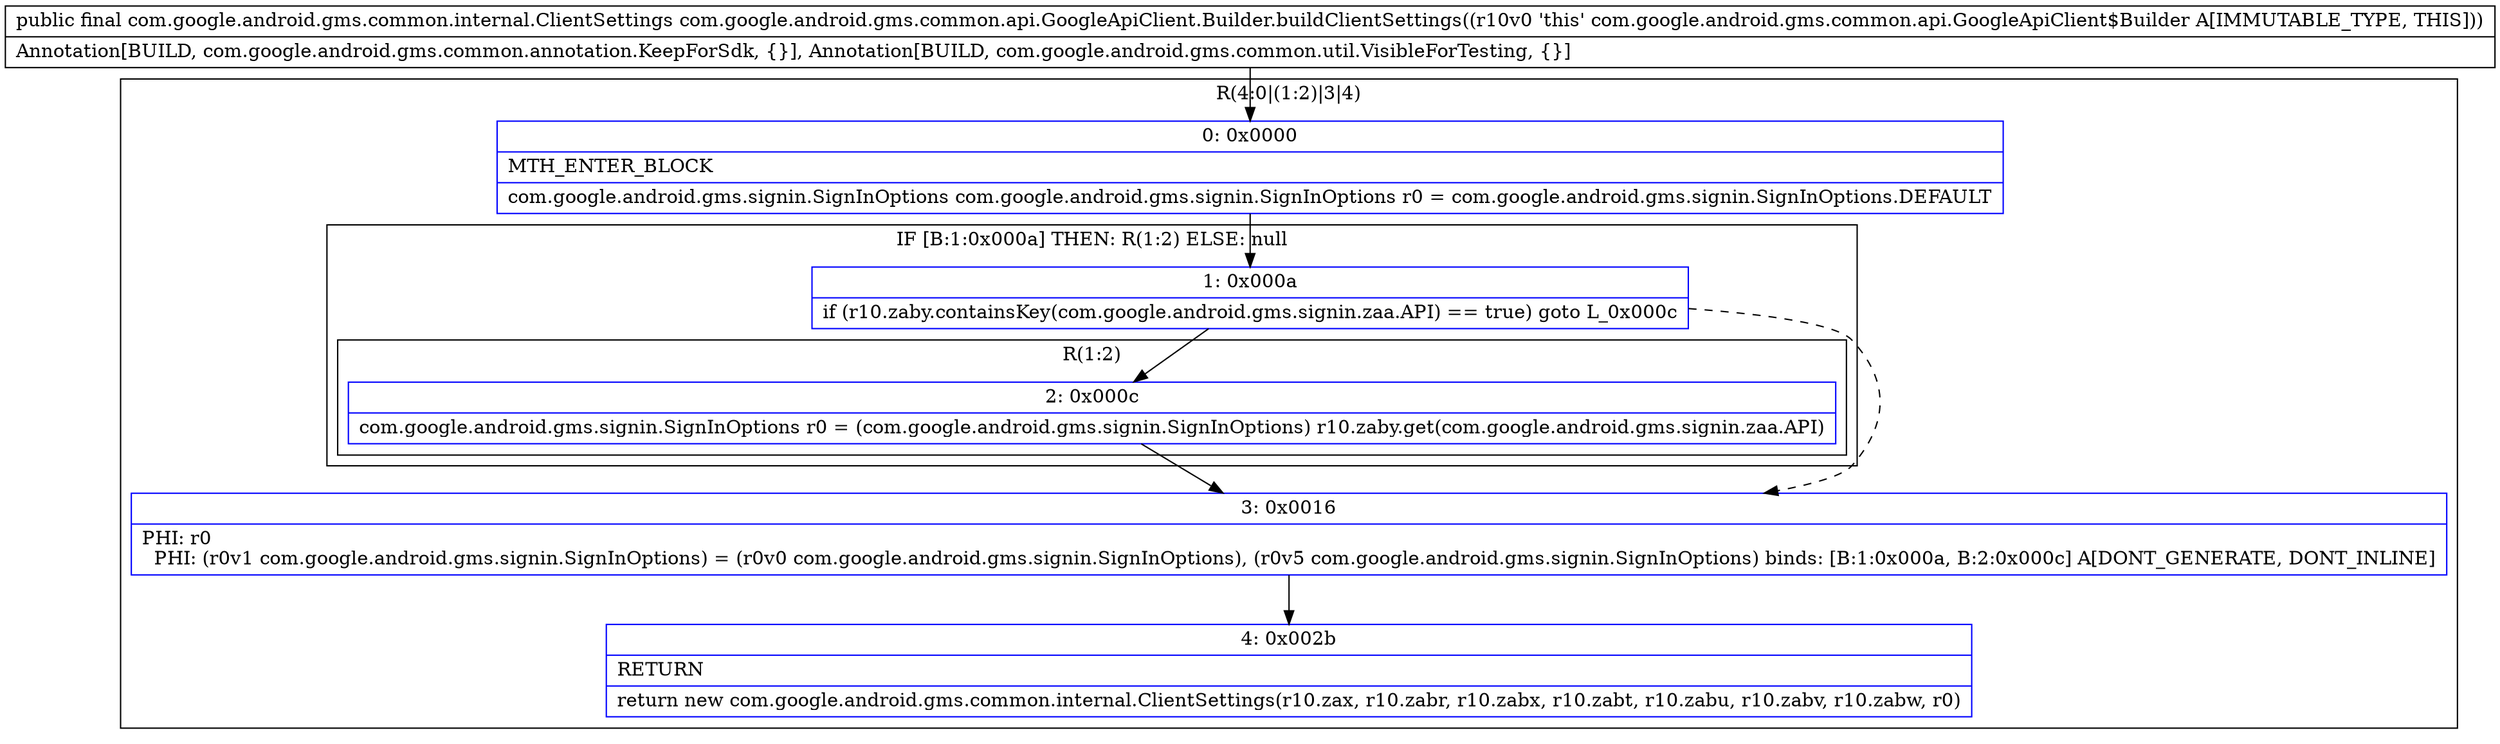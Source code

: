 digraph "CFG forcom.google.android.gms.common.api.GoogleApiClient.Builder.buildClientSettings()Lcom\/google\/android\/gms\/common\/internal\/ClientSettings;" {
subgraph cluster_Region_1412440636 {
label = "R(4:0|(1:2)|3|4)";
node [shape=record,color=blue];
Node_0 [shape=record,label="{0\:\ 0x0000|MTH_ENTER_BLOCK\l|com.google.android.gms.signin.SignInOptions com.google.android.gms.signin.SignInOptions r0 = com.google.android.gms.signin.SignInOptions.DEFAULT\l}"];
subgraph cluster_IfRegion_347764105 {
label = "IF [B:1:0x000a] THEN: R(1:2) ELSE: null";
node [shape=record,color=blue];
Node_1 [shape=record,label="{1\:\ 0x000a|if (r10.zaby.containsKey(com.google.android.gms.signin.zaa.API) == true) goto L_0x000c\l}"];
subgraph cluster_Region_1987315094 {
label = "R(1:2)";
node [shape=record,color=blue];
Node_2 [shape=record,label="{2\:\ 0x000c|com.google.android.gms.signin.SignInOptions r0 = (com.google.android.gms.signin.SignInOptions) r10.zaby.get(com.google.android.gms.signin.zaa.API)\l}"];
}
}
Node_3 [shape=record,label="{3\:\ 0x0016|PHI: r0 \l  PHI: (r0v1 com.google.android.gms.signin.SignInOptions) = (r0v0 com.google.android.gms.signin.SignInOptions), (r0v5 com.google.android.gms.signin.SignInOptions) binds: [B:1:0x000a, B:2:0x000c] A[DONT_GENERATE, DONT_INLINE]\l}"];
Node_4 [shape=record,label="{4\:\ 0x002b|RETURN\l|return new com.google.android.gms.common.internal.ClientSettings(r10.zax, r10.zabr, r10.zabx, r10.zabt, r10.zabu, r10.zabv, r10.zabw, r0)\l}"];
}
MethodNode[shape=record,label="{public final com.google.android.gms.common.internal.ClientSettings com.google.android.gms.common.api.GoogleApiClient.Builder.buildClientSettings((r10v0 'this' com.google.android.gms.common.api.GoogleApiClient$Builder A[IMMUTABLE_TYPE, THIS]))  | Annotation[BUILD, com.google.android.gms.common.annotation.KeepForSdk, \{\}], Annotation[BUILD, com.google.android.gms.common.util.VisibleForTesting, \{\}]\l}"];
MethodNode -> Node_0;
Node_0 -> Node_1;
Node_1 -> Node_2;
Node_1 -> Node_3[style=dashed];
Node_2 -> Node_3;
Node_3 -> Node_4;
}

